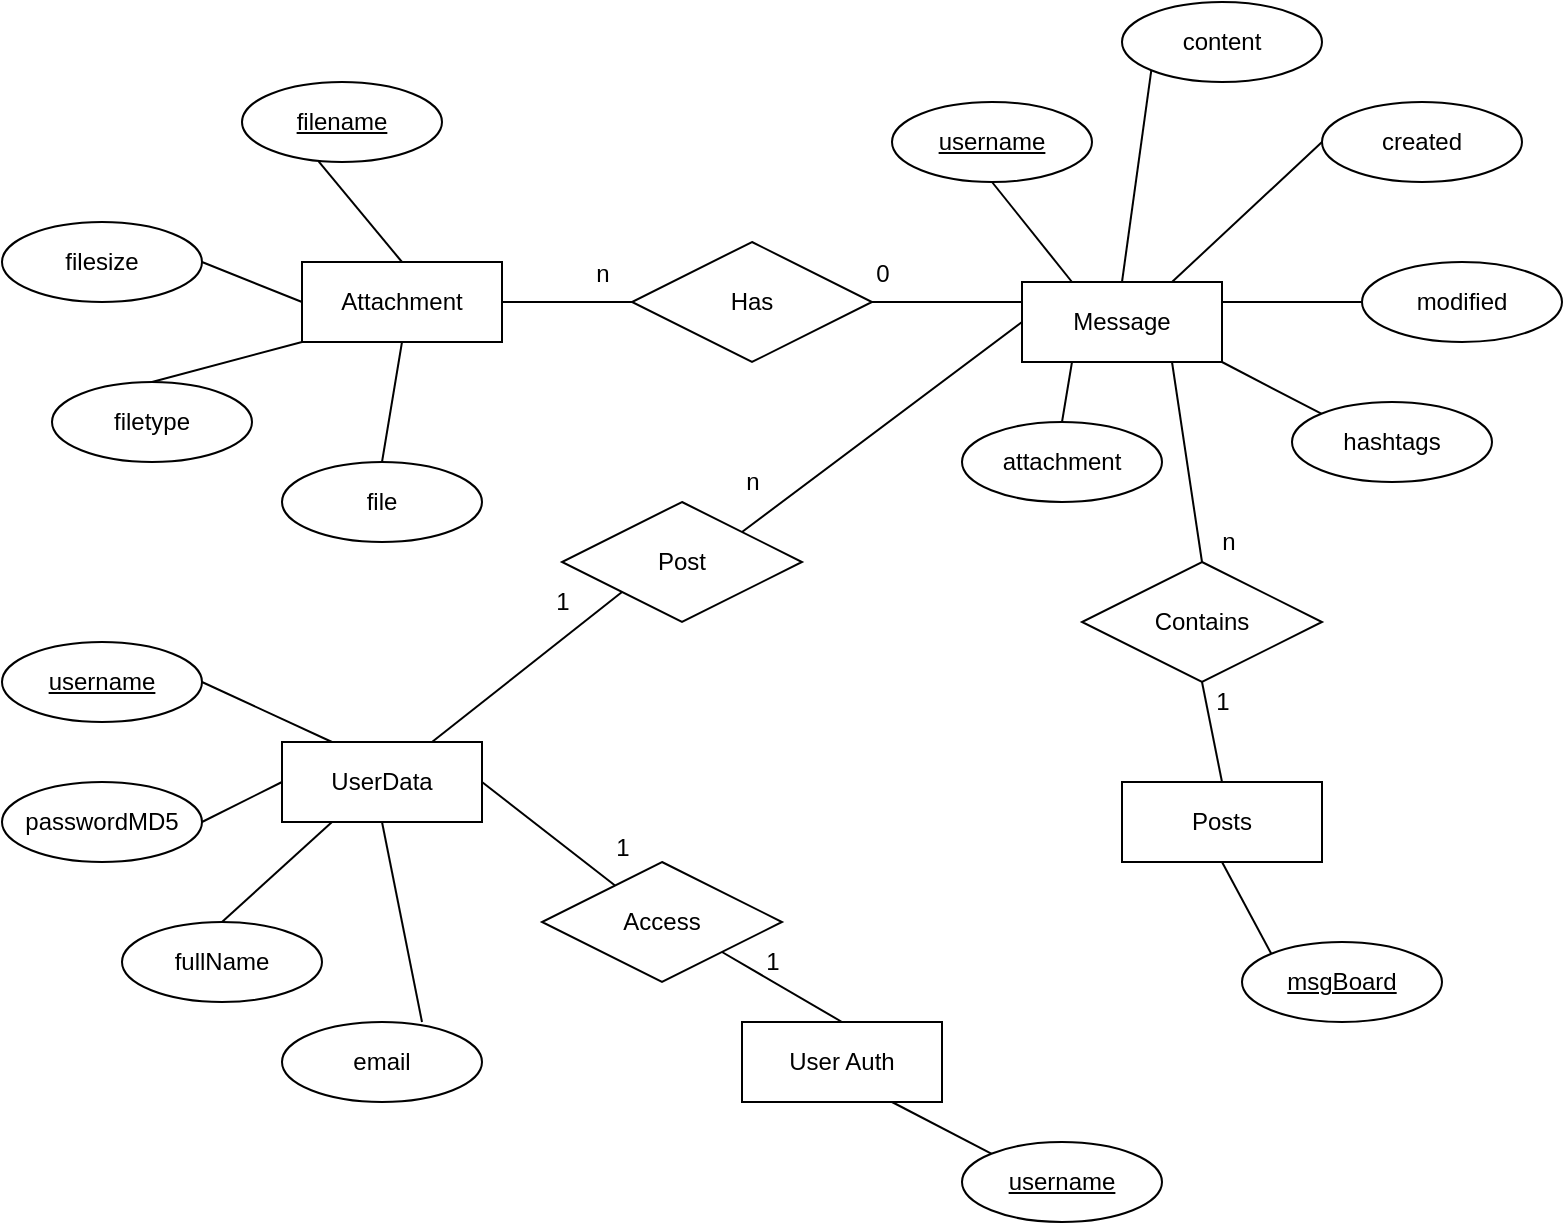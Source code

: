 <mxfile version="13.9.5" type="device"><diagram id="R2lEEEUBdFMjLlhIrx00" name="Page-1"><mxGraphModel dx="1553" dy="893" grid="1" gridSize="10" guides="1" tooltips="1" connect="1" arrows="1" fold="1" page="1" pageScale="1" pageWidth="850" pageHeight="1100" math="0" shadow="0" extFonts="Permanent Marker^https://fonts.googleapis.com/css?family=Permanent+Marker"><root><mxCell id="0"/><mxCell id="1" parent="0"/><mxCell id="YSVxNRC7DeGi0Pf3Ss5t-1" value="Attachment" style="whiteSpace=wrap;html=1;align=center;" vertex="1" parent="1"><mxGeometry x="200" y="340" width="100" height="40" as="geometry"/></mxCell><mxCell id="YSVxNRC7DeGi0Pf3Ss5t-8" value="&lt;u&gt;filename&lt;/u&gt;" style="ellipse;whiteSpace=wrap;html=1;align=center;" vertex="1" parent="1"><mxGeometry x="170" y="250" width="100" height="40" as="geometry"/></mxCell><mxCell id="YSVxNRC7DeGi0Pf3Ss5t-9" value="filesize" style="ellipse;whiteSpace=wrap;html=1;align=center;" vertex="1" parent="1"><mxGeometry x="50" y="320" width="100" height="40" as="geometry"/></mxCell><mxCell id="YSVxNRC7DeGi0Pf3Ss5t-10" value="filetype" style="ellipse;whiteSpace=wrap;html=1;align=center;" vertex="1" parent="1"><mxGeometry x="75" y="400" width="100" height="40" as="geometry"/></mxCell><mxCell id="YSVxNRC7DeGi0Pf3Ss5t-11" value="file" style="ellipse;whiteSpace=wrap;html=1;align=center;" vertex="1" parent="1"><mxGeometry x="190" y="440" width="100" height="40" as="geometry"/></mxCell><mxCell id="YSVxNRC7DeGi0Pf3Ss5t-12" value="Message" style="whiteSpace=wrap;html=1;align=center;" vertex="1" parent="1"><mxGeometry x="560" y="350" width="100" height="40" as="geometry"/></mxCell><mxCell id="YSVxNRC7DeGi0Pf3Ss5t-13" value="content" style="ellipse;whiteSpace=wrap;html=1;align=center;" vertex="1" parent="1"><mxGeometry x="610" y="210" width="100" height="40" as="geometry"/></mxCell><mxCell id="YSVxNRC7DeGi0Pf3Ss5t-14" value="&lt;u&gt;username&lt;/u&gt;" style="ellipse;whiteSpace=wrap;html=1;align=center;" vertex="1" parent="1"><mxGeometry x="495" y="260" width="100" height="40" as="geometry"/></mxCell><mxCell id="YSVxNRC7DeGi0Pf3Ss5t-15" value="created" style="ellipse;whiteSpace=wrap;html=1;align=center;" vertex="1" parent="1"><mxGeometry x="710" y="260" width="100" height="40" as="geometry"/></mxCell><mxCell id="YSVxNRC7DeGi0Pf3Ss5t-16" value="modified" style="ellipse;whiteSpace=wrap;html=1;align=center;" vertex="1" parent="1"><mxGeometry x="730" y="340" width="100" height="40" as="geometry"/></mxCell><mxCell id="YSVxNRC7DeGi0Pf3Ss5t-17" value="hashtags" style="ellipse;whiteSpace=wrap;html=1;align=center;" vertex="1" parent="1"><mxGeometry x="695" y="410" width="100" height="40" as="geometry"/></mxCell><mxCell id="YSVxNRC7DeGi0Pf3Ss5t-19" value="attachment" style="ellipse;whiteSpace=wrap;html=1;align=center;" vertex="1" parent="1"><mxGeometry x="530" y="420" width="100" height="40" as="geometry"/></mxCell><mxCell id="YSVxNRC7DeGi0Pf3Ss5t-20" value="User Auth" style="whiteSpace=wrap;html=1;align=center;" vertex="1" parent="1"><mxGeometry x="420" y="720" width="100" height="40" as="geometry"/></mxCell><mxCell id="YSVxNRC7DeGi0Pf3Ss5t-21" value="&lt;u&gt;username&lt;/u&gt;" style="ellipse;whiteSpace=wrap;html=1;align=center;" vertex="1" parent="1"><mxGeometry x="530" y="780" width="100" height="40" as="geometry"/></mxCell><mxCell id="YSVxNRC7DeGi0Pf3Ss5t-25" value="UserData" style="whiteSpace=wrap;html=1;align=center;" vertex="1" parent="1"><mxGeometry x="190" y="580" width="100" height="40" as="geometry"/></mxCell><mxCell id="YSVxNRC7DeGi0Pf3Ss5t-26" value="&lt;u&gt;username&lt;/u&gt;" style="ellipse;whiteSpace=wrap;html=1;align=center;" vertex="1" parent="1"><mxGeometry x="50" y="530" width="100" height="40" as="geometry"/></mxCell><mxCell id="YSVxNRC7DeGi0Pf3Ss5t-27" value="passwordMD5" style="ellipse;whiteSpace=wrap;html=1;align=center;" vertex="1" parent="1"><mxGeometry x="50" y="600" width="100" height="40" as="geometry"/></mxCell><mxCell id="YSVxNRC7DeGi0Pf3Ss5t-29" value="email" style="ellipse;whiteSpace=wrap;html=1;align=center;" vertex="1" parent="1"><mxGeometry x="190" y="720" width="100" height="40" as="geometry"/></mxCell><mxCell id="YSVxNRC7DeGi0Pf3Ss5t-30" value="fullName" style="ellipse;whiteSpace=wrap;html=1;align=center;" vertex="1" parent="1"><mxGeometry x="110" y="670" width="100" height="40" as="geometry"/></mxCell><mxCell id="YSVxNRC7DeGi0Pf3Ss5t-31" value="Has" style="shape=rhombus;perimeter=rhombusPerimeter;whiteSpace=wrap;html=1;align=center;" vertex="1" parent="1"><mxGeometry x="365" y="330" width="120" height="60" as="geometry"/></mxCell><mxCell id="YSVxNRC7DeGi0Pf3Ss5t-32" value="Access" style="shape=rhombus;perimeter=rhombusPerimeter;whiteSpace=wrap;html=1;align=center;" vertex="1" parent="1"><mxGeometry x="320" y="640" width="120" height="60" as="geometry"/></mxCell><mxCell id="YSVxNRC7DeGi0Pf3Ss5t-33" value="Posts" style="whiteSpace=wrap;html=1;align=center;" vertex="1" parent="1"><mxGeometry x="610" y="600" width="100" height="40" as="geometry"/></mxCell><mxCell id="YSVxNRC7DeGi0Pf3Ss5t-34" value="&lt;u&gt;msgBoard&lt;/u&gt;" style="ellipse;whiteSpace=wrap;html=1;align=center;" vertex="1" parent="1"><mxGeometry x="670" y="680" width="100" height="40" as="geometry"/></mxCell><mxCell id="YSVxNRC7DeGi0Pf3Ss5t-35" value="Contains" style="shape=rhombus;perimeter=rhombusPerimeter;whiteSpace=wrap;html=1;align=center;" vertex="1" parent="1"><mxGeometry x="590" y="490" width="120" height="60" as="geometry"/></mxCell><mxCell id="YSVxNRC7DeGi0Pf3Ss5t-36" value="Post" style="shape=rhombus;perimeter=rhombusPerimeter;whiteSpace=wrap;html=1;align=center;" vertex="1" parent="1"><mxGeometry x="330" y="460" width="120" height="60" as="geometry"/></mxCell><mxCell id="YSVxNRC7DeGi0Pf3Ss5t-38" value="" style="endArrow=none;html=1;exitX=0;exitY=1;exitDx=0;exitDy=0;entryX=0.5;entryY=0;entryDx=0;entryDy=0;" edge="1" parent="1" source="YSVxNRC7DeGi0Pf3Ss5t-1" target="YSVxNRC7DeGi0Pf3Ss5t-10"><mxGeometry width="50" height="50" relative="1" as="geometry"><mxPoint x="630" y="620" as="sourcePoint"/><mxPoint x="680" y="570" as="targetPoint"/></mxGeometry></mxCell><mxCell id="YSVxNRC7DeGi0Pf3Ss5t-39" value="" style="endArrow=none;html=1;exitX=0;exitY=0.5;exitDx=0;exitDy=0;entryX=1;entryY=0.5;entryDx=0;entryDy=0;" edge="1" parent="1" source="YSVxNRC7DeGi0Pf3Ss5t-1" target="YSVxNRC7DeGi0Pf3Ss5t-9"><mxGeometry width="50" height="50" relative="1" as="geometry"><mxPoint x="210" y="390" as="sourcePoint"/><mxPoint x="135" y="410" as="targetPoint"/></mxGeometry></mxCell><mxCell id="YSVxNRC7DeGi0Pf3Ss5t-40" value="" style="endArrow=none;html=1;exitX=0.5;exitY=0;exitDx=0;exitDy=0;entryX=0.384;entryY=0.996;entryDx=0;entryDy=0;entryPerimeter=0;" edge="1" parent="1" source="YSVxNRC7DeGi0Pf3Ss5t-1" target="YSVxNRC7DeGi0Pf3Ss5t-8"><mxGeometry width="50" height="50" relative="1" as="geometry"><mxPoint x="210" y="370" as="sourcePoint"/><mxPoint x="160" y="350" as="targetPoint"/></mxGeometry></mxCell><mxCell id="YSVxNRC7DeGi0Pf3Ss5t-41" value="" style="endArrow=none;html=1;exitX=0.5;exitY=1;exitDx=0;exitDy=0;entryX=0.5;entryY=0;entryDx=0;entryDy=0;" edge="1" parent="1" source="YSVxNRC7DeGi0Pf3Ss5t-1" target="YSVxNRC7DeGi0Pf3Ss5t-11"><mxGeometry width="50" height="50" relative="1" as="geometry"><mxPoint x="220" y="380" as="sourcePoint"/><mxPoint x="170" y="360" as="targetPoint"/></mxGeometry></mxCell><mxCell id="YSVxNRC7DeGi0Pf3Ss5t-43" value="" style="endArrow=none;html=1;exitX=0.25;exitY=0;exitDx=0;exitDy=0;entryX=0.5;entryY=1;entryDx=0;entryDy=0;" edge="1" parent="1" source="YSVxNRC7DeGi0Pf3Ss5t-12" target="YSVxNRC7DeGi0Pf3Ss5t-14"><mxGeometry width="50" height="50" relative="1" as="geometry"><mxPoint x="640" y="650" as="sourcePoint"/><mxPoint x="690" y="600" as="targetPoint"/></mxGeometry></mxCell><mxCell id="YSVxNRC7DeGi0Pf3Ss5t-44" value="" style="endArrow=none;html=1;exitX=0.5;exitY=0;exitDx=0;exitDy=0;entryX=0;entryY=1;entryDx=0;entryDy=0;" edge="1" parent="1" source="YSVxNRC7DeGi0Pf3Ss5t-12" target="YSVxNRC7DeGi0Pf3Ss5t-13"><mxGeometry width="50" height="50" relative="1" as="geometry"><mxPoint x="595" y="350" as="sourcePoint"/><mxPoint x="555" y="310" as="targetPoint"/></mxGeometry></mxCell><mxCell id="YSVxNRC7DeGi0Pf3Ss5t-45" value="" style="endArrow=none;html=1;entryX=0;entryY=0.5;entryDx=0;entryDy=0;exitX=0.75;exitY=0;exitDx=0;exitDy=0;" edge="1" parent="1" source="YSVxNRC7DeGi0Pf3Ss5t-12" target="YSVxNRC7DeGi0Pf3Ss5t-15"><mxGeometry width="50" height="50" relative="1" as="geometry"><mxPoint x="630" y="340" as="sourcePoint"/><mxPoint x="652.7" y="262.72" as="targetPoint"/></mxGeometry></mxCell><mxCell id="YSVxNRC7DeGi0Pf3Ss5t-46" value="" style="endArrow=none;html=1;entryX=0;entryY=0.5;entryDx=0;entryDy=0;exitX=1;exitY=0.25;exitDx=0;exitDy=0;" edge="1" parent="1" source="YSVxNRC7DeGi0Pf3Ss5t-12" target="YSVxNRC7DeGi0Pf3Ss5t-16"><mxGeometry width="50" height="50" relative="1" as="geometry"><mxPoint x="640" y="350" as="sourcePoint"/><mxPoint x="720" y="290" as="targetPoint"/></mxGeometry></mxCell><mxCell id="YSVxNRC7DeGi0Pf3Ss5t-47" value="" style="endArrow=none;html=1;entryX=0;entryY=0;entryDx=0;entryDy=0;exitX=1;exitY=1;exitDx=0;exitDy=0;" edge="1" parent="1" source="YSVxNRC7DeGi0Pf3Ss5t-12" target="YSVxNRC7DeGi0Pf3Ss5t-17"><mxGeometry width="50" height="50" relative="1" as="geometry"><mxPoint x="670" y="360" as="sourcePoint"/><mxPoint x="740.0" y="370" as="targetPoint"/></mxGeometry></mxCell><mxCell id="YSVxNRC7DeGi0Pf3Ss5t-48" value="" style="endArrow=none;html=1;entryX=0.5;entryY=0;entryDx=0;entryDy=0;exitX=0.25;exitY=1;exitDx=0;exitDy=0;" edge="1" parent="1" source="YSVxNRC7DeGi0Pf3Ss5t-12" target="YSVxNRC7DeGi0Pf3Ss5t-19"><mxGeometry width="50" height="50" relative="1" as="geometry"><mxPoint x="680" y="370" as="sourcePoint"/><mxPoint x="750.0" y="380" as="targetPoint"/></mxGeometry></mxCell><mxCell id="YSVxNRC7DeGi0Pf3Ss5t-50" value="" style="endArrow=none;html=1;entryX=0.5;entryY=1;entryDx=0;entryDy=0;exitX=0.5;exitY=0;exitDx=0;exitDy=0;" edge="1" parent="1" source="YSVxNRC7DeGi0Pf3Ss5t-33" target="YSVxNRC7DeGi0Pf3Ss5t-35"><mxGeometry width="50" height="50" relative="1" as="geometry"><mxPoint x="640" y="650" as="sourcePoint"/><mxPoint x="690" y="600" as="targetPoint"/></mxGeometry></mxCell><mxCell id="YSVxNRC7DeGi0Pf3Ss5t-51" value="" style="endArrow=none;html=1;entryX=0.5;entryY=1;entryDx=0;entryDy=0;exitX=0;exitY=0;exitDx=0;exitDy=0;" edge="1" parent="1" source="YSVxNRC7DeGi0Pf3Ss5t-34" target="YSVxNRC7DeGi0Pf3Ss5t-33"><mxGeometry width="50" height="50" relative="1" as="geometry"><mxPoint x="680" y="650" as="sourcePoint"/><mxPoint x="670" y="580" as="targetPoint"/></mxGeometry></mxCell><mxCell id="YSVxNRC7DeGi0Pf3Ss5t-53" value="" style="endArrow=none;html=1;exitX=1;exitY=0.5;exitDx=0;exitDy=0;entryX=0.25;entryY=0;entryDx=0;entryDy=0;" edge="1" parent="1" source="YSVxNRC7DeGi0Pf3Ss5t-26" target="YSVxNRC7DeGi0Pf3Ss5t-25"><mxGeometry width="50" height="50" relative="1" as="geometry"><mxPoint x="630" y="610" as="sourcePoint"/><mxPoint x="680" y="560" as="targetPoint"/></mxGeometry></mxCell><mxCell id="YSVxNRC7DeGi0Pf3Ss5t-54" value="" style="endArrow=none;html=1;exitX=1;exitY=0.5;exitDx=0;exitDy=0;entryX=0;entryY=0.5;entryDx=0;entryDy=0;" edge="1" parent="1" source="YSVxNRC7DeGi0Pf3Ss5t-27" target="YSVxNRC7DeGi0Pf3Ss5t-25"><mxGeometry width="50" height="50" relative="1" as="geometry"><mxPoint x="160" y="560" as="sourcePoint"/><mxPoint x="210" y="590" as="targetPoint"/></mxGeometry></mxCell><mxCell id="YSVxNRC7DeGi0Pf3Ss5t-55" value="" style="endArrow=none;html=1;exitX=0.5;exitY=0;exitDx=0;exitDy=0;entryX=0.25;entryY=1;entryDx=0;entryDy=0;" edge="1" parent="1" source="YSVxNRC7DeGi0Pf3Ss5t-30" target="YSVxNRC7DeGi0Pf3Ss5t-25"><mxGeometry width="50" height="50" relative="1" as="geometry"><mxPoint x="160" y="630" as="sourcePoint"/><mxPoint x="227" y="612.72" as="targetPoint"/></mxGeometry></mxCell><mxCell id="YSVxNRC7DeGi0Pf3Ss5t-57" value="" style="endArrow=none;html=1;entryX=1;entryY=0.5;entryDx=0;entryDy=0;" edge="1" parent="1" source="YSVxNRC7DeGi0Pf3Ss5t-32" target="YSVxNRC7DeGi0Pf3Ss5t-25"><mxGeometry width="50" height="50" relative="1" as="geometry"><mxPoint x="170" y="680" as="sourcePoint"/><mxPoint x="225" y="630" as="targetPoint"/></mxGeometry></mxCell><mxCell id="YSVxNRC7DeGi0Pf3Ss5t-58" value="" style="endArrow=none;html=1;entryX=0.5;entryY=0;entryDx=0;entryDy=0;exitX=1;exitY=1;exitDx=0;exitDy=0;" edge="1" parent="1" source="YSVxNRC7DeGi0Pf3Ss5t-32" target="YSVxNRC7DeGi0Pf3Ss5t-20"><mxGeometry width="50" height="50" relative="1" as="geometry"><mxPoint x="325" y="682.5" as="sourcePoint"/><mxPoint x="250" y="630" as="targetPoint"/></mxGeometry></mxCell><mxCell id="YSVxNRC7DeGi0Pf3Ss5t-59" value="" style="endArrow=none;html=1;entryX=0.75;entryY=1;entryDx=0;entryDy=0;exitX=0;exitY=0;exitDx=0;exitDy=0;" edge="1" parent="1" source="YSVxNRC7DeGi0Pf3Ss5t-21" target="YSVxNRC7DeGi0Pf3Ss5t-20"><mxGeometry width="50" height="50" relative="1" as="geometry"><mxPoint x="335" y="692.5" as="sourcePoint"/><mxPoint x="260" y="640" as="targetPoint"/></mxGeometry></mxCell><mxCell id="YSVxNRC7DeGi0Pf3Ss5t-62" value="" style="endArrow=none;html=1;entryX=0.7;entryY=0;entryDx=0;entryDy=0;entryPerimeter=0;" edge="1" parent="1" target="YSVxNRC7DeGi0Pf3Ss5t-29"><mxGeometry width="50" height="50" relative="1" as="geometry"><mxPoint x="240" y="620" as="sourcePoint"/><mxPoint x="670" y="570" as="targetPoint"/></mxGeometry></mxCell><mxCell id="YSVxNRC7DeGi0Pf3Ss5t-63" value="" style="endArrow=none;html=1;exitX=0.75;exitY=0;exitDx=0;exitDy=0;entryX=0;entryY=1;entryDx=0;entryDy=0;" edge="1" parent="1" source="YSVxNRC7DeGi0Pf3Ss5t-25" target="YSVxNRC7DeGi0Pf3Ss5t-36"><mxGeometry width="50" height="50" relative="1" as="geometry"><mxPoint x="620" y="620" as="sourcePoint"/><mxPoint x="670" y="570" as="targetPoint"/></mxGeometry></mxCell><mxCell id="YSVxNRC7DeGi0Pf3Ss5t-64" value="" style="endArrow=none;html=1;exitX=1;exitY=0;exitDx=0;exitDy=0;entryX=0;entryY=0.5;entryDx=0;entryDy=0;" edge="1" parent="1" source="YSVxNRC7DeGi0Pf3Ss5t-36" target="YSVxNRC7DeGi0Pf3Ss5t-12"><mxGeometry width="50" height="50" relative="1" as="geometry"><mxPoint x="275" y="590" as="sourcePoint"/><mxPoint x="410" y="565" as="targetPoint"/></mxGeometry></mxCell><mxCell id="YSVxNRC7DeGi0Pf3Ss5t-65" value="" style="endArrow=none;html=1;entryX=0.75;entryY=1;entryDx=0;entryDy=0;exitX=0.5;exitY=0;exitDx=0;exitDy=0;" edge="1" parent="1" source="YSVxNRC7DeGi0Pf3Ss5t-35" target="YSVxNRC7DeGi0Pf3Ss5t-12"><mxGeometry width="50" height="50" relative="1" as="geometry"><mxPoint x="680" y="650" as="sourcePoint"/><mxPoint x="665" y="590" as="targetPoint"/></mxGeometry></mxCell><mxCell id="YSVxNRC7DeGi0Pf3Ss5t-67" value="" style="endArrow=none;html=1;entryX=0;entryY=0.25;entryDx=0;entryDy=0;exitX=1;exitY=0.5;exitDx=0;exitDy=0;" edge="1" parent="1" source="YSVxNRC7DeGi0Pf3Ss5t-31" target="YSVxNRC7DeGi0Pf3Ss5t-12"><mxGeometry width="50" height="50" relative="1" as="geometry"><mxPoint x="670" y="360" as="sourcePoint"/><mxPoint x="740.0" y="370" as="targetPoint"/></mxGeometry></mxCell><mxCell id="YSVxNRC7DeGi0Pf3Ss5t-68" value="" style="endArrow=none;html=1;entryX=0;entryY=0.5;entryDx=0;entryDy=0;exitX=1;exitY=0.5;exitDx=0;exitDy=0;" edge="1" parent="1" source="YSVxNRC7DeGi0Pf3Ss5t-1" target="YSVxNRC7DeGi0Pf3Ss5t-31"><mxGeometry width="50" height="50" relative="1" as="geometry"><mxPoint x="480" y="370" as="sourcePoint"/><mxPoint x="570" y="370" as="targetPoint"/></mxGeometry></mxCell><mxCell id="YSVxNRC7DeGi0Pf3Ss5t-69" value="0" style="text;html=1;align=center;verticalAlign=middle;resizable=0;points=[];autosize=1;" vertex="1" parent="1"><mxGeometry x="480" y="336" width="20" height="20" as="geometry"/></mxCell><mxCell id="YSVxNRC7DeGi0Pf3Ss5t-70" value="n" style="text;html=1;align=center;verticalAlign=middle;resizable=0;points=[];autosize=1;" vertex="1" parent="1"><mxGeometry x="340" y="336" width="20" height="20" as="geometry"/></mxCell><mxCell id="YSVxNRC7DeGi0Pf3Ss5t-71" value="1" style="text;html=1;align=center;verticalAlign=middle;resizable=0;points=[];autosize=1;" vertex="1" parent="1"><mxGeometry x="320" y="500" width="20" height="20" as="geometry"/></mxCell><mxCell id="YSVxNRC7DeGi0Pf3Ss5t-72" value="n" style="text;html=1;align=center;verticalAlign=middle;resizable=0;points=[];autosize=1;" vertex="1" parent="1"><mxGeometry x="415" y="440" width="20" height="20" as="geometry"/></mxCell><mxCell id="YSVxNRC7DeGi0Pf3Ss5t-73" value="n" style="text;html=1;align=center;verticalAlign=middle;resizable=0;points=[];autosize=1;" vertex="1" parent="1"><mxGeometry x="653" y="470" width="20" height="20" as="geometry"/></mxCell><mxCell id="YSVxNRC7DeGi0Pf3Ss5t-76" value="1" style="text;html=1;align=center;verticalAlign=middle;resizable=0;points=[];autosize=1;" vertex="1" parent="1"><mxGeometry x="650" y="550" width="20" height="20" as="geometry"/></mxCell><mxCell id="YSVxNRC7DeGi0Pf3Ss5t-77" value="1" style="text;html=1;align=center;verticalAlign=middle;resizable=0;points=[];autosize=1;" vertex="1" parent="1"><mxGeometry x="350" y="623" width="20" height="20" as="geometry"/></mxCell><mxCell id="YSVxNRC7DeGi0Pf3Ss5t-78" value="1" style="text;html=1;align=center;verticalAlign=middle;resizable=0;points=[];autosize=1;" vertex="1" parent="1"><mxGeometry x="425" y="680" width="20" height="20" as="geometry"/></mxCell></root></mxGraphModel></diagram></mxfile>